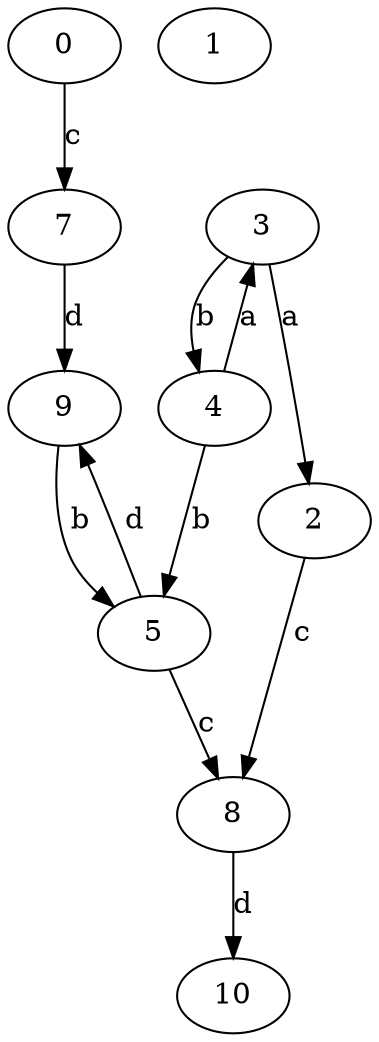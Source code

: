 strict digraph  {
0;
1;
2;
3;
4;
5;
7;
8;
9;
10;
0 -> 7  [label=c];
2 -> 8  [label=c];
3 -> 2  [label=a];
3 -> 4  [label=b];
4 -> 3  [label=a];
4 -> 5  [label=b];
5 -> 8  [label=c];
5 -> 9  [label=d];
7 -> 9  [label=d];
8 -> 10  [label=d];
9 -> 5  [label=b];
}
